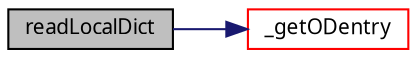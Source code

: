 digraph G
{
  edge [fontname="FreeSans.ttf",fontsize=10,labelfontname="FreeSans.ttf",labelfontsize=10];
  node [fontname="FreeSans.ttf",fontsize=10,shape=record];
  rankdir=LR;
  Node1 [label="readLocalDict",height=0.2,width=0.4,color="black", fillcolor="grey75", style="filled" fontcolor="black"];
  Node1 -> Node2 [color="midnightblue",fontsize=10,style="solid"];
  Node2 [label="_getODentry",height=0.2,width=0.4,color="red", fillcolor="white", style="filled",URL="$objacces_8c.html#49e9444c8c8d39906a40a153366ed09c"];
}

